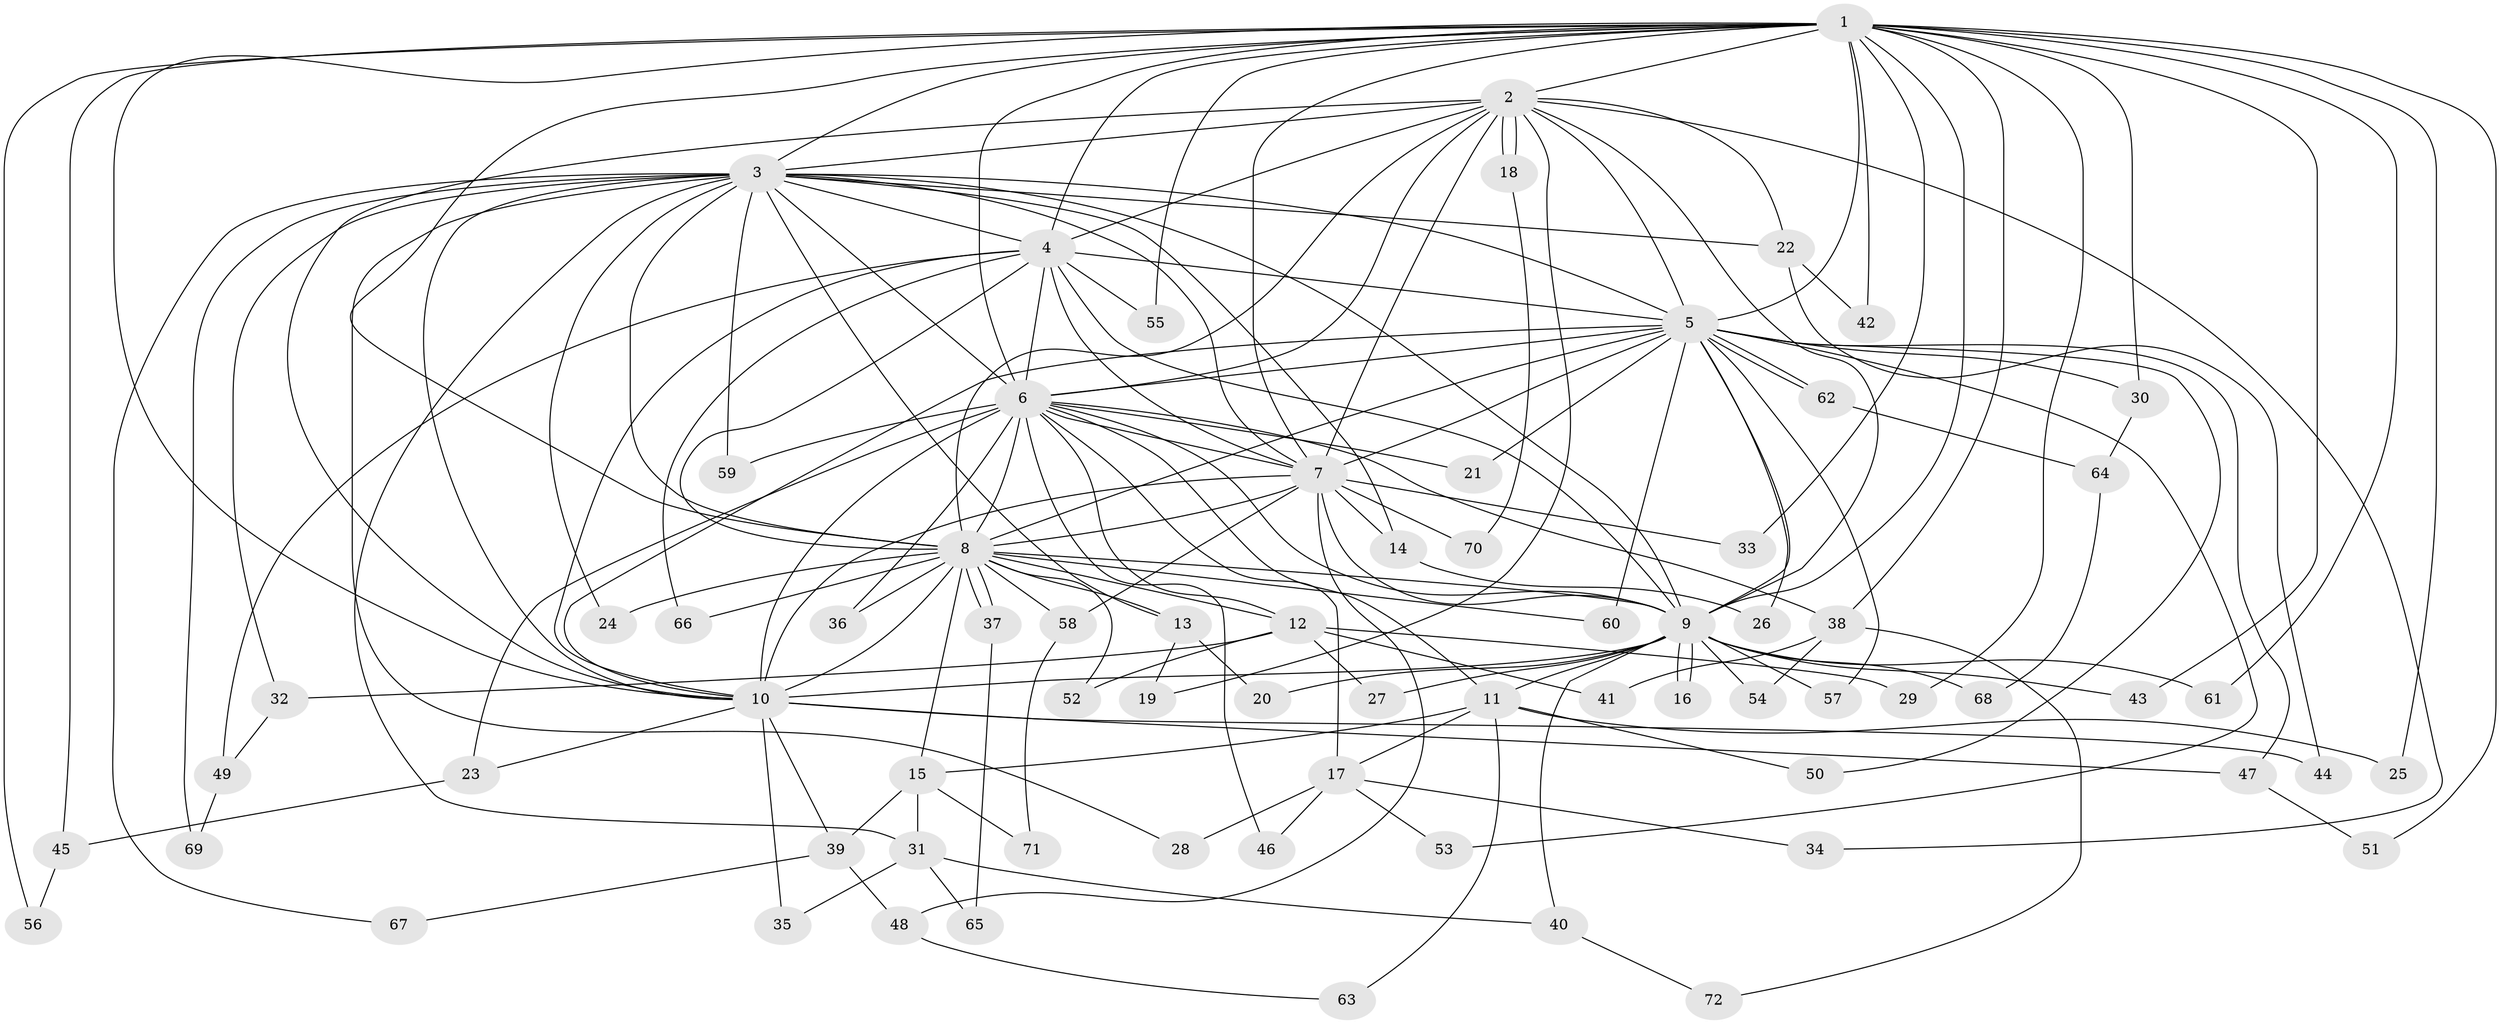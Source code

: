 // Generated by graph-tools (version 1.1) at 2025/25/03/09/25 03:25:38]
// undirected, 72 vertices, 169 edges
graph export_dot {
graph [start="1"]
  node [color=gray90,style=filled];
  1;
  2;
  3;
  4;
  5;
  6;
  7;
  8;
  9;
  10;
  11;
  12;
  13;
  14;
  15;
  16;
  17;
  18;
  19;
  20;
  21;
  22;
  23;
  24;
  25;
  26;
  27;
  28;
  29;
  30;
  31;
  32;
  33;
  34;
  35;
  36;
  37;
  38;
  39;
  40;
  41;
  42;
  43;
  44;
  45;
  46;
  47;
  48;
  49;
  50;
  51;
  52;
  53;
  54;
  55;
  56;
  57;
  58;
  59;
  60;
  61;
  62;
  63;
  64;
  65;
  66;
  67;
  68;
  69;
  70;
  71;
  72;
  1 -- 2;
  1 -- 3;
  1 -- 4;
  1 -- 5;
  1 -- 6;
  1 -- 7;
  1 -- 8;
  1 -- 9;
  1 -- 10;
  1 -- 25;
  1 -- 29;
  1 -- 30;
  1 -- 33;
  1 -- 38;
  1 -- 42;
  1 -- 43;
  1 -- 45;
  1 -- 51;
  1 -- 55;
  1 -- 56;
  1 -- 61;
  2 -- 3;
  2 -- 4;
  2 -- 5;
  2 -- 6;
  2 -- 7;
  2 -- 8;
  2 -- 9;
  2 -- 10;
  2 -- 18;
  2 -- 18;
  2 -- 19;
  2 -- 22;
  2 -- 34;
  3 -- 4;
  3 -- 5;
  3 -- 6;
  3 -- 7;
  3 -- 8;
  3 -- 9;
  3 -- 10;
  3 -- 13;
  3 -- 14;
  3 -- 22;
  3 -- 24;
  3 -- 28;
  3 -- 31;
  3 -- 32;
  3 -- 59;
  3 -- 67;
  3 -- 69;
  4 -- 5;
  4 -- 6;
  4 -- 7;
  4 -- 8;
  4 -- 9;
  4 -- 10;
  4 -- 49;
  4 -- 55;
  4 -- 66;
  5 -- 6;
  5 -- 7;
  5 -- 8;
  5 -- 9;
  5 -- 10;
  5 -- 21;
  5 -- 26;
  5 -- 30;
  5 -- 47;
  5 -- 50;
  5 -- 53;
  5 -- 57;
  5 -- 60;
  5 -- 62;
  5 -- 62;
  6 -- 7;
  6 -- 8;
  6 -- 9;
  6 -- 10;
  6 -- 11;
  6 -- 12;
  6 -- 17;
  6 -- 21;
  6 -- 23;
  6 -- 36;
  6 -- 38;
  6 -- 46;
  6 -- 59;
  7 -- 8;
  7 -- 9;
  7 -- 10;
  7 -- 14;
  7 -- 33;
  7 -- 48;
  7 -- 58;
  7 -- 70;
  8 -- 9;
  8 -- 10;
  8 -- 12;
  8 -- 13;
  8 -- 15;
  8 -- 24;
  8 -- 36;
  8 -- 37;
  8 -- 37;
  8 -- 52;
  8 -- 58;
  8 -- 60;
  8 -- 66;
  9 -- 10;
  9 -- 11;
  9 -- 16;
  9 -- 16;
  9 -- 20;
  9 -- 27;
  9 -- 40;
  9 -- 43;
  9 -- 54;
  9 -- 57;
  9 -- 61;
  9 -- 68;
  10 -- 23;
  10 -- 35;
  10 -- 39;
  10 -- 44;
  10 -- 47;
  11 -- 15;
  11 -- 17;
  11 -- 25;
  11 -- 50;
  11 -- 63;
  12 -- 27;
  12 -- 29;
  12 -- 32;
  12 -- 41;
  12 -- 52;
  13 -- 19;
  13 -- 20;
  14 -- 26;
  15 -- 31;
  15 -- 39;
  15 -- 71;
  17 -- 28;
  17 -- 34;
  17 -- 46;
  17 -- 53;
  18 -- 70;
  22 -- 42;
  22 -- 44;
  23 -- 45;
  30 -- 64;
  31 -- 35;
  31 -- 40;
  31 -- 65;
  32 -- 49;
  37 -- 65;
  38 -- 41;
  38 -- 54;
  38 -- 72;
  39 -- 48;
  39 -- 67;
  40 -- 72;
  45 -- 56;
  47 -- 51;
  48 -- 63;
  49 -- 69;
  58 -- 71;
  62 -- 64;
  64 -- 68;
}
